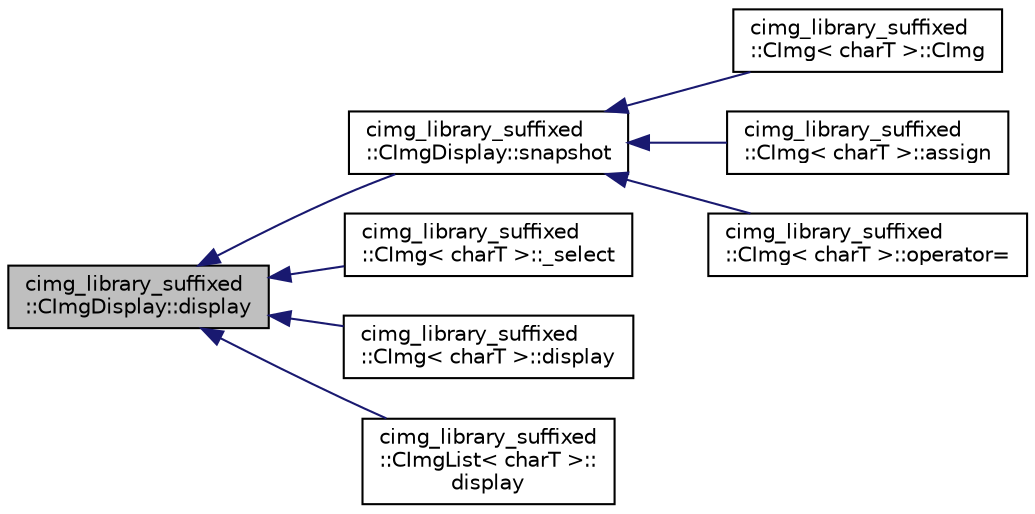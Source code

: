 digraph "cimg_library_suffixed::CImgDisplay::display"
{
  edge [fontname="Helvetica",fontsize="10",labelfontname="Helvetica",labelfontsize="10"];
  node [fontname="Helvetica",fontsize="10",shape=record];
  rankdir="LR";
  Node240 [label="cimg_library_suffixed\l::CImgDisplay::display",height=0.2,width=0.4,color="black", fillcolor="grey75", style="filled", fontcolor="black"];
  Node240 -> Node241 [dir="back",color="midnightblue",fontsize="10",style="solid",fontname="Helvetica"];
  Node241 [label="cimg_library_suffixed\l::CImgDisplay::snapshot",height=0.2,width=0.4,color="black", fillcolor="white", style="filled",URL="$structcimg__library__suffixed_1_1_c_img_display.html#a914ee0515249db301dc66275861a6b3e",tooltip="Take a snapshot of the associated window content. "];
  Node241 -> Node242 [dir="back",color="midnightblue",fontsize="10",style="solid",fontname="Helvetica"];
  Node242 [label="cimg_library_suffixed\l::CImg\< charT \>::CImg",height=0.2,width=0.4,color="black", fillcolor="white", style="filled",URL="$structcimg__library__suffixed_1_1_c_img.html#a015159d8cee61c2f2316c3e128470a71",tooltip="Construct image from a display window. "];
  Node241 -> Node243 [dir="back",color="midnightblue",fontsize="10",style="solid",fontname="Helvetica"];
  Node243 [label="cimg_library_suffixed\l::CImg\< charT \>::assign",height=0.2,width=0.4,color="black", fillcolor="white", style="filled",URL="$structcimg__library__suffixed_1_1_c_img.html#a668fe887682e7cbb469409842bb98cd2",tooltip="Construct image from a display window . "];
  Node241 -> Node244 [dir="back",color="midnightblue",fontsize="10",style="solid",fontname="Helvetica"];
  Node244 [label="cimg_library_suffixed\l::CImg\< charT \>::operator=",height=0.2,width=0.4,color="black", fillcolor="white", style="filled",URL="$structcimg__library__suffixed_1_1_c_img.html#a75e18966d8e02a9cee85642038e30a08",tooltip="Copy the content of a display window to the current image instance. "];
  Node240 -> Node245 [dir="back",color="midnightblue",fontsize="10",style="solid",fontname="Helvetica"];
  Node245 [label="cimg_library_suffixed\l::CImg\< charT \>::_select",height=0.2,width=0.4,color="black", fillcolor="white", style="filled",URL="$structcimg__library__suffixed_1_1_c_img.html#ad9b7141242d0b6e861a8014112ddb5b5"];
  Node240 -> Node246 [dir="back",color="midnightblue",fontsize="10",style="solid",fontname="Helvetica"];
  Node246 [label="cimg_library_suffixed\l::CImg\< charT \>::display",height=0.2,width=0.4,color="black", fillcolor="white", style="filled",URL="$structcimg__library__suffixed_1_1_c_img.html#a33594316b522954b5388986c9b15a52a",tooltip="Display image into a CImgDisplay window. "];
  Node240 -> Node247 [dir="back",color="midnightblue",fontsize="10",style="solid",fontname="Helvetica"];
  Node247 [label="cimg_library_suffixed\l::CImgList\< charT \>::\ldisplay",height=0.2,width=0.4,color="black", fillcolor="white", style="filled",URL="$structcimg__library__suffixed_1_1_c_img_list.html#a6d3f568606b4048412d8e61c947be6aa",tooltip="Display the current CImgList instance in an existing CImgDisplay window (by reference). "];
}
